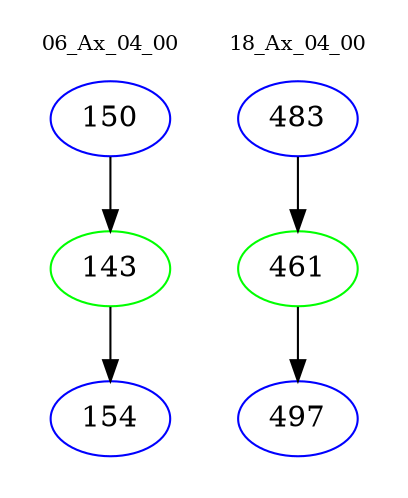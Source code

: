 digraph{
subgraph cluster_0 {
color = white
label = "06_Ax_04_00";
fontsize=10;
T0_150 [label="150", color="blue"]
T0_150 -> T0_143 [color="black"]
T0_143 [label="143", color="green"]
T0_143 -> T0_154 [color="black"]
T0_154 [label="154", color="blue"]
}
subgraph cluster_1 {
color = white
label = "18_Ax_04_00";
fontsize=10;
T1_483 [label="483", color="blue"]
T1_483 -> T1_461 [color="black"]
T1_461 [label="461", color="green"]
T1_461 -> T1_497 [color="black"]
T1_497 [label="497", color="blue"]
}
}
